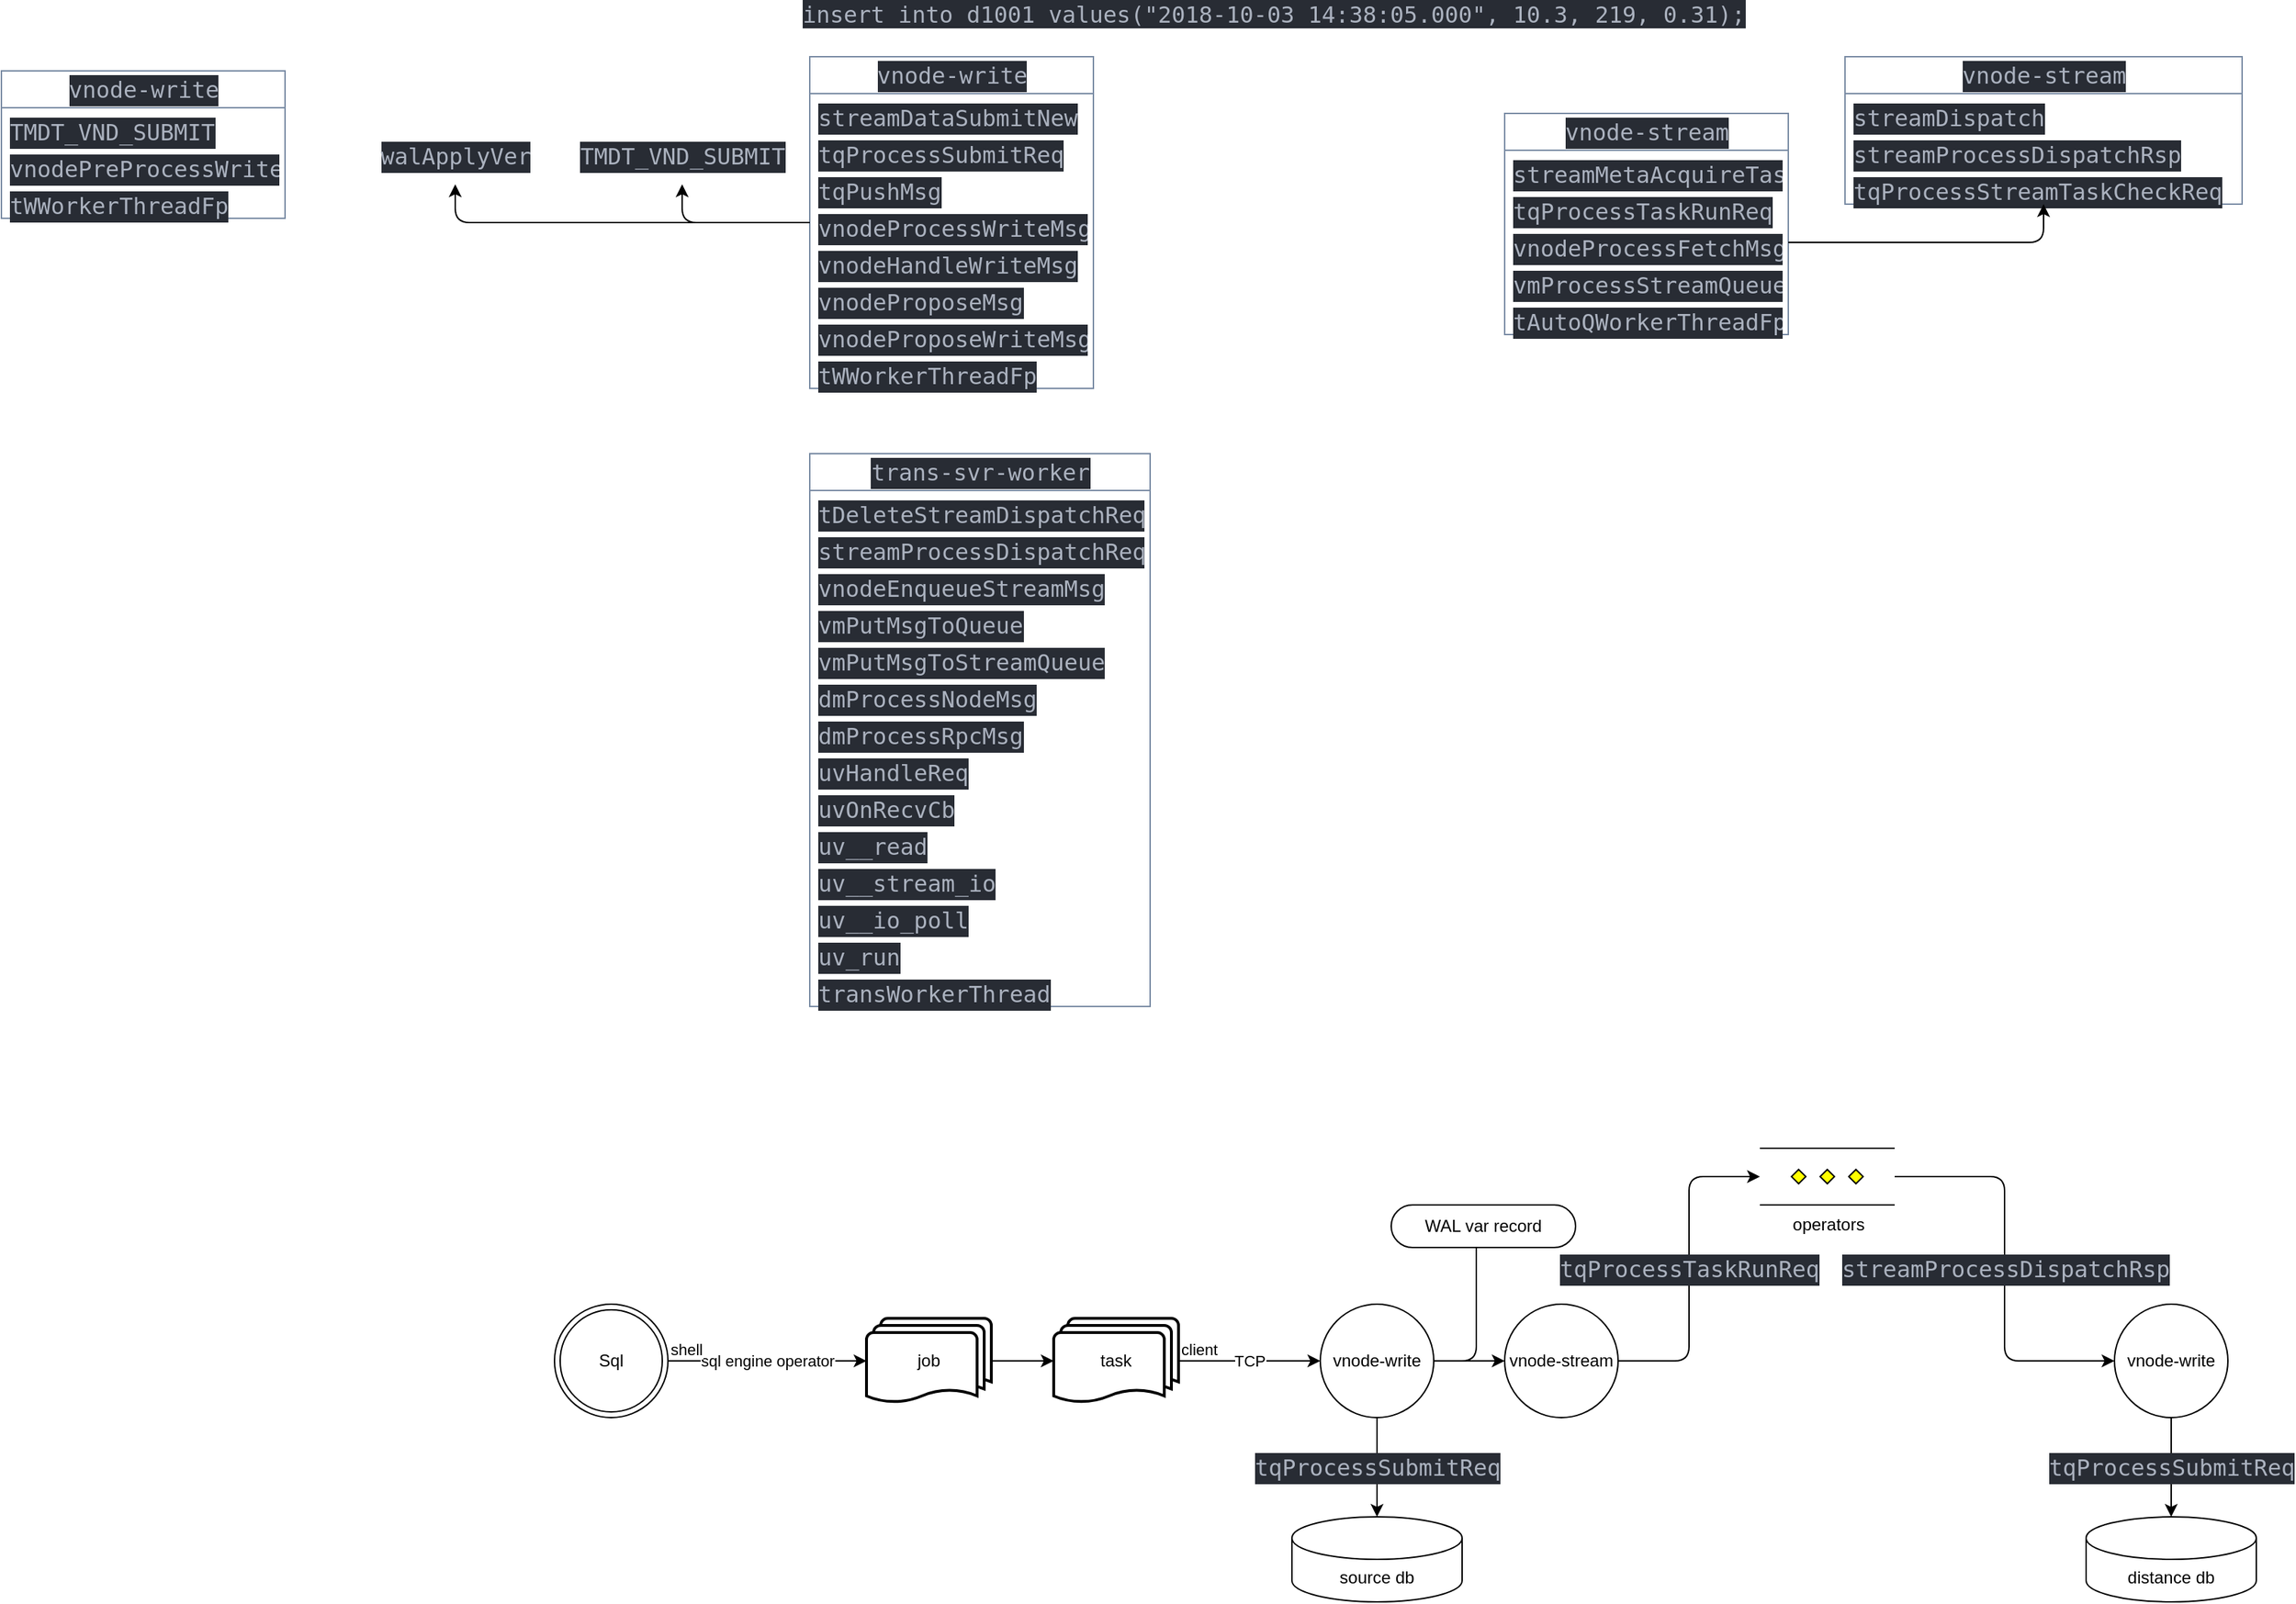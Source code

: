 <mxfile version="21.1.4" type="github">
  <diagram name="第 1 页" id="DJTOShyC5tKYYjU_OgCt">
    <mxGraphModel dx="2280" dy="764" grid="1" gridSize="10" guides="1" tooltips="1" connect="1" arrows="1" fold="1" page="1" pageScale="1" pageWidth="850" pageHeight="1100" math="0" shadow="0">
      <root>
        <mxCell id="0" />
        <mxCell id="1" parent="0" />
        <mxCell id="g12HYFJQrSHE3dnyBBaz-1" value="&lt;div style=&quot;color: rgb(171, 178, 191); background-color: rgb(40, 44, 52); font-family: &amp;quot;Cascadia Code&amp;quot;, &amp;quot;Cascadia Code&amp;quot;, monospace, &amp;quot;Droid Sans Mono&amp;quot;, &amp;quot;monospace&amp;quot;, monospace; font-weight: normal; font-size: 16px; line-height: 22px;&quot;&gt;&lt;div&gt;insert into d1001 values(&quot;2018-10-03 14:38:05.000&quot;, 10.3, 219, 0.31);&lt;/div&gt;&lt;/div&gt;" style="text;html=1;strokeColor=none;fillColor=none;spacing=5;spacingTop=-20;whiteSpace=wrap;overflow=hidden;rounded=0;" parent="1" vertex="1">
          <mxGeometry x="30" y="50" width="735" height="10" as="geometry" />
        </mxCell>
        <mxCell id="g12HYFJQrSHE3dnyBBaz-2" value="&lt;div style=&quot;color: rgb(171, 178, 191); background-color: rgb(40, 44, 52); font-family: &amp;quot;Cascadia Code&amp;quot;, &amp;quot;Cascadia Code&amp;quot;, monospace, &amp;quot;Droid Sans Mono&amp;quot;, &amp;quot;monospace&amp;quot;, monospace; font-weight: normal; font-size: 16px; line-height: 22px;&quot;&gt;&lt;div&gt;vnode-write&lt;/div&gt;&lt;/div&gt;" style="swimlane;fontStyle=0;childLayout=stackLayout;horizontal=1;startSize=26;fillColor=none;horizontalStack=0;resizeParent=1;resizeParentMax=0;resizeLast=0;collapsible=1;marginBottom=0;html=1;movable=1;resizable=1;rotatable=1;deletable=1;editable=1;locked=0;connectable=1;labelBackgroundColor=none;strokeColor=#788AA3;fontColor=#46495D;" parent="1" vertex="1">
          <mxGeometry x="40" y="80" width="200" height="234" as="geometry">
            <mxRectangle x="50" y="70" width="60" height="30" as="alternateBounds" />
          </mxGeometry>
        </mxCell>
        <mxCell id="g12HYFJQrSHE3dnyBBaz-3" value="&lt;div style=&quot;color: rgb(171, 178, 191); background-color: rgb(40, 44, 52); font-family: &amp;quot;Cascadia Code&amp;quot;, &amp;quot;Cascadia Code&amp;quot;, monospace, &amp;quot;Droid Sans Mono&amp;quot;, &amp;quot;monospace&amp;quot;, monospace; font-weight: normal; font-size: 16px; line-height: 22px;&quot;&gt;&lt;div&gt;streamDataSubmitNew&lt;/div&gt;&lt;/div&gt;" style="text;strokeColor=none;fillColor=none;align=left;verticalAlign=top;spacingLeft=4;spacingRight=4;overflow=hidden;rotatable=0;points=[[0,0.5],[1,0.5]];portConstraint=eastwest;whiteSpace=wrap;html=1;labelBackgroundColor=none;fontColor=#46495D;" parent="g12HYFJQrSHE3dnyBBaz-2" vertex="1">
          <mxGeometry y="26" width="200" height="26" as="geometry" />
        </mxCell>
        <mxCell id="g12HYFJQrSHE3dnyBBaz-4" value="&lt;div style=&quot;color: rgb(171, 178, 191); background-color: rgb(40, 44, 52); font-family: &amp;quot;Cascadia Code&amp;quot;, &amp;quot;Cascadia Code&amp;quot;, monospace, &amp;quot;Droid Sans Mono&amp;quot;, &amp;quot;monospace&amp;quot;, monospace; font-weight: normal; font-size: 16px; line-height: 22px;&quot;&gt;&lt;div&gt;tqProcessSubmitReq&lt;/div&gt;&lt;/div&gt;" style="text;strokeColor=none;fillColor=none;align=left;verticalAlign=top;spacingLeft=4;spacingRight=4;overflow=hidden;rotatable=0;points=[[0,0.5],[1,0.5]];portConstraint=eastwest;whiteSpace=wrap;html=1;labelBackgroundColor=none;fontColor=#46495D;" parent="g12HYFJQrSHE3dnyBBaz-2" vertex="1">
          <mxGeometry y="52" width="200" height="26" as="geometry" />
        </mxCell>
        <mxCell id="g12HYFJQrSHE3dnyBBaz-5" value="&lt;div style=&quot;color: rgb(171, 178, 191); background-color: rgb(40, 44, 52); font-family: &amp;quot;Cascadia Code&amp;quot;, &amp;quot;Cascadia Code&amp;quot;, monospace, &amp;quot;Droid Sans Mono&amp;quot;, &amp;quot;monospace&amp;quot;, monospace; font-weight: normal; font-size: 16px; line-height: 22px;&quot;&gt;&lt;div&gt;tqPushMsg&lt;/div&gt;&lt;/div&gt;" style="text;strokeColor=none;fillColor=none;align=left;verticalAlign=top;spacingLeft=4;spacingRight=4;overflow=hidden;rotatable=0;points=[[0,0.5],[1,0.5]];portConstraint=eastwest;whiteSpace=wrap;html=1;labelBackgroundColor=none;fontColor=#46495D;" parent="g12HYFJQrSHE3dnyBBaz-2" vertex="1">
          <mxGeometry y="78" width="200" height="26" as="geometry" />
        </mxCell>
        <mxCell id="g12HYFJQrSHE3dnyBBaz-6" value="&lt;div style=&quot;color: rgb(171, 178, 191); background-color: rgb(40, 44, 52); font-family: &amp;quot;Cascadia Code&amp;quot;, &amp;quot;Cascadia Code&amp;quot;, monospace, &amp;quot;Droid Sans Mono&amp;quot;, &amp;quot;monospace&amp;quot;, monospace; font-weight: normal; font-size: 16px; line-height: 22px;&quot;&gt;&lt;div&gt;vnodeProcessWriteMsg&lt;/div&gt;&lt;/div&gt;" style="text;strokeColor=none;fillColor=none;align=left;verticalAlign=top;spacingLeft=4;spacingRight=4;overflow=hidden;rotatable=0;points=[[0,0.5],[1,0.5]];portConstraint=eastwest;whiteSpace=wrap;html=1;labelBackgroundColor=none;fontColor=#46495D;" parent="g12HYFJQrSHE3dnyBBaz-2" vertex="1">
          <mxGeometry y="104" width="200" height="26" as="geometry" />
        </mxCell>
        <mxCell id="g12HYFJQrSHE3dnyBBaz-7" value="&lt;div style=&quot;color: rgb(171, 178, 191); background-color: rgb(40, 44, 52); font-family: &amp;quot;Cascadia Code&amp;quot;, &amp;quot;Cascadia Code&amp;quot;, monospace, &amp;quot;Droid Sans Mono&amp;quot;, &amp;quot;monospace&amp;quot;, monospace; font-weight: normal; font-size: 16px; line-height: 22px;&quot;&gt;&lt;div&gt;vnodeHandleWriteMsg&lt;/div&gt;&lt;/div&gt;" style="text;strokeColor=none;fillColor=none;align=left;verticalAlign=top;spacingLeft=4;spacingRight=4;overflow=hidden;rotatable=0;points=[[0,0.5],[1,0.5]];portConstraint=eastwest;whiteSpace=wrap;html=1;labelBackgroundColor=none;fontColor=#46495D;" parent="g12HYFJQrSHE3dnyBBaz-2" vertex="1">
          <mxGeometry y="130" width="200" height="26" as="geometry" />
        </mxCell>
        <mxCell id="g12HYFJQrSHE3dnyBBaz-8" value="&lt;div style=&quot;color: rgb(171, 178, 191); background-color: rgb(40, 44, 52); font-family: &amp;quot;Cascadia Code&amp;quot;, &amp;quot;Cascadia Code&amp;quot;, monospace, &amp;quot;Droid Sans Mono&amp;quot;, &amp;quot;monospace&amp;quot;, monospace; font-weight: normal; font-size: 16px; line-height: 22px;&quot;&gt;&lt;div&gt;vnodeProposeMsg&lt;/div&gt;&lt;/div&gt;" style="text;strokeColor=none;fillColor=none;align=left;verticalAlign=top;spacingLeft=4;spacingRight=4;overflow=hidden;rotatable=0;points=[[0,0.5],[1,0.5]];portConstraint=eastwest;whiteSpace=wrap;html=1;labelBackgroundColor=none;fontColor=#46495D;" parent="g12HYFJQrSHE3dnyBBaz-2" vertex="1">
          <mxGeometry y="156" width="200" height="26" as="geometry" />
        </mxCell>
        <mxCell id="g12HYFJQrSHE3dnyBBaz-9" value="&lt;div style=&quot;color: rgb(171, 178, 191); background-color: rgb(40, 44, 52); font-family: &amp;quot;Cascadia Code&amp;quot;, &amp;quot;Cascadia Code&amp;quot;, monospace, &amp;quot;Droid Sans Mono&amp;quot;, &amp;quot;monospace&amp;quot;, monospace; font-weight: normal; font-size: 16px; line-height: 22px;&quot;&gt;&lt;div&gt;vnodeProposeWriteMsg&lt;/div&gt;&lt;/div&gt;" style="text;strokeColor=none;fillColor=none;align=left;verticalAlign=top;spacingLeft=4;spacingRight=4;overflow=hidden;rotatable=0;points=[[0,0.5],[1,0.5]];portConstraint=eastwest;whiteSpace=wrap;html=1;labelBackgroundColor=none;fontColor=#46495D;" parent="g12HYFJQrSHE3dnyBBaz-2" vertex="1">
          <mxGeometry y="182" width="200" height="26" as="geometry" />
        </mxCell>
        <mxCell id="g12HYFJQrSHE3dnyBBaz-10" value="&lt;div style=&quot;color: rgb(171, 178, 191); background-color: rgb(40, 44, 52); font-family: &amp;quot;Cascadia Code&amp;quot;, &amp;quot;Cascadia Code&amp;quot;, monospace, &amp;quot;Droid Sans Mono&amp;quot;, &amp;quot;monospace&amp;quot;, monospace; font-weight: normal; font-size: 16px; line-height: 22px;&quot;&gt;&lt;div&gt;tWWorkerThreadFp&lt;/div&gt;&lt;/div&gt;" style="text;strokeColor=none;fillColor=none;align=left;verticalAlign=top;spacingLeft=4;spacingRight=4;overflow=hidden;rotatable=0;points=[[0,0.5],[1,0.5]];portConstraint=eastwest;whiteSpace=wrap;html=1;labelBackgroundColor=none;fontColor=#46495D;" parent="g12HYFJQrSHE3dnyBBaz-2" vertex="1">
          <mxGeometry y="208" width="200" height="26" as="geometry" />
        </mxCell>
        <mxCell id="g12HYFJQrSHE3dnyBBaz-11" value="&lt;div style=&quot;color: rgb(171, 178, 191); background-color: rgb(40, 44, 52); font-family: &amp;quot;Cascadia Code&amp;quot;, &amp;quot;Cascadia Code&amp;quot;, monospace, &amp;quot;Droid Sans Mono&amp;quot;, &amp;quot;monospace&amp;quot;, monospace; font-weight: normal; font-size: 16px; line-height: 22px;&quot;&gt;&lt;div&gt;vnode-stream&lt;/div&gt;&lt;/div&gt;" style="swimlane;fontStyle=0;childLayout=stackLayout;horizontal=1;startSize=26;fillColor=none;horizontalStack=0;resizeParent=1;resizeParentMax=0;resizeLast=0;collapsible=1;marginBottom=0;html=1;movable=1;resizable=1;rotatable=1;deletable=1;editable=1;locked=0;connectable=1;labelBackgroundColor=none;strokeColor=#788AA3;fontColor=#46495D;" parent="1" vertex="1">
          <mxGeometry x="530" y="120" width="200" height="156" as="geometry">
            <mxRectangle x="50" y="70" width="60" height="30" as="alternateBounds" />
          </mxGeometry>
        </mxCell>
        <mxCell id="g12HYFJQrSHE3dnyBBaz-12" value="&lt;div style=&quot;color: rgb(171, 178, 191); background-color: rgb(40, 44, 52); font-family: &amp;quot;Cascadia Code&amp;quot;, &amp;quot;Cascadia Code&amp;quot;, monospace, &amp;quot;Droid Sans Mono&amp;quot;, &amp;quot;monospace&amp;quot;, monospace; font-weight: normal; font-size: 16px; line-height: 22px;&quot;&gt;&lt;div&gt;streamMetaAcquireTask&lt;/div&gt;&lt;/div&gt;" style="text;strokeColor=none;fillColor=none;align=left;verticalAlign=top;spacingLeft=4;spacingRight=4;overflow=hidden;rotatable=0;points=[[0,0.5],[1,0.5]];portConstraint=eastwest;whiteSpace=wrap;html=1;labelBackgroundColor=none;fontColor=#46495D;" parent="g12HYFJQrSHE3dnyBBaz-11" vertex="1">
          <mxGeometry y="26" width="200" height="26" as="geometry" />
        </mxCell>
        <mxCell id="g12HYFJQrSHE3dnyBBaz-13" value="&lt;div style=&quot;color: rgb(171, 178, 191); background-color: rgb(40, 44, 52); font-family: &amp;quot;Cascadia Code&amp;quot;, &amp;quot;Cascadia Code&amp;quot;, monospace, &amp;quot;Droid Sans Mono&amp;quot;, &amp;quot;monospace&amp;quot;, monospace; font-weight: normal; font-size: 16px; line-height: 22px;&quot;&gt;&lt;div&gt;tqProcessTaskRunReq&lt;/div&gt;&lt;/div&gt;" style="text;strokeColor=none;fillColor=none;align=left;verticalAlign=top;spacingLeft=4;spacingRight=4;overflow=hidden;rotatable=0;points=[[0,0.5],[1,0.5]];portConstraint=eastwest;whiteSpace=wrap;html=1;labelBackgroundColor=none;fontColor=#46495D;" parent="g12HYFJQrSHE3dnyBBaz-11" vertex="1">
          <mxGeometry y="52" width="200" height="26" as="geometry" />
        </mxCell>
        <mxCell id="g12HYFJQrSHE3dnyBBaz-14" value="&lt;div style=&quot;color: rgb(171, 178, 191); background-color: rgb(40, 44, 52); font-family: &amp;quot;Cascadia Code&amp;quot;, &amp;quot;Cascadia Code&amp;quot;, monospace, &amp;quot;Droid Sans Mono&amp;quot;, &amp;quot;monospace&amp;quot;, monospace; font-weight: normal; font-size: 16px; line-height: 22px;&quot;&gt;&lt;div&gt;vnodeProcessFetchMsg&lt;/div&gt;&lt;/div&gt;" style="text;strokeColor=none;fillColor=none;align=left;verticalAlign=top;spacingLeft=4;spacingRight=4;overflow=hidden;rotatable=0;points=[[0,0.5],[1,0.5]];portConstraint=eastwest;whiteSpace=wrap;html=1;labelBackgroundColor=none;fontColor=#46495D;" parent="g12HYFJQrSHE3dnyBBaz-11" vertex="1">
          <mxGeometry y="78" width="200" height="26" as="geometry" />
        </mxCell>
        <mxCell id="g12HYFJQrSHE3dnyBBaz-15" value="&lt;div style=&quot;color: rgb(171, 178, 191); background-color: rgb(40, 44, 52); font-family: &amp;quot;Cascadia Code&amp;quot;, &amp;quot;Cascadia Code&amp;quot;, monospace, &amp;quot;Droid Sans Mono&amp;quot;, &amp;quot;monospace&amp;quot;, monospace; font-weight: normal; font-size: 16px; line-height: 22px;&quot;&gt;&lt;div&gt;vmProcessStreamQueue&lt;/div&gt;&lt;/div&gt;" style="text;strokeColor=none;fillColor=none;align=left;verticalAlign=top;spacingLeft=4;spacingRight=4;overflow=hidden;rotatable=0;points=[[0,0.5],[1,0.5]];portConstraint=eastwest;whiteSpace=wrap;html=1;labelBackgroundColor=none;fontColor=#46495D;" parent="g12HYFJQrSHE3dnyBBaz-11" vertex="1">
          <mxGeometry y="104" width="200" height="26" as="geometry" />
        </mxCell>
        <mxCell id="g12HYFJQrSHE3dnyBBaz-16" value="&lt;div style=&quot;color: rgb(171, 178, 191); background-color: rgb(40, 44, 52); font-family: &amp;quot;Cascadia Code&amp;quot;, &amp;quot;Cascadia Code&amp;quot;, monospace, &amp;quot;Droid Sans Mono&amp;quot;, &amp;quot;monospace&amp;quot;, monospace; font-weight: normal; font-size: 16px; line-height: 22px;&quot;&gt;&lt;div&gt;tAutoQWorkerThreadFp&lt;/div&gt;&lt;/div&gt;" style="text;strokeColor=none;fillColor=none;align=left;verticalAlign=top;spacingLeft=4;spacingRight=4;overflow=hidden;rotatable=0;points=[[0,0.5],[1,0.5]];portConstraint=eastwest;whiteSpace=wrap;html=1;labelBackgroundColor=none;fontColor=#46495D;" parent="g12HYFJQrSHE3dnyBBaz-11" vertex="1">
          <mxGeometry y="130" width="200" height="26" as="geometry" />
        </mxCell>
        <mxCell id="g12HYFJQrSHE3dnyBBaz-20" value="&lt;div style=&quot;color: rgb(171, 178, 191); background-color: rgb(40, 44, 52); font-family: &amp;quot;Cascadia Code&amp;quot;, &amp;quot;Cascadia Code&amp;quot;, monospace, &amp;quot;Droid Sans Mono&amp;quot;, &amp;quot;monospace&amp;quot;, monospace; font-weight: normal; font-size: 16px; line-height: 22px;&quot;&gt;&lt;div&gt;vnode-stream&lt;/div&gt;&lt;/div&gt;" style="swimlane;fontStyle=0;childLayout=stackLayout;horizontal=1;startSize=26;fillColor=none;horizontalStack=0;resizeParent=1;resizeParentMax=0;resizeLast=0;collapsible=1;marginBottom=0;html=1;movable=1;resizable=1;rotatable=1;deletable=1;editable=1;locked=0;connectable=1;labelBackgroundColor=none;strokeColor=#788AA3;fontColor=#46495D;" parent="1" vertex="1">
          <mxGeometry x="770" y="80" width="280" height="104" as="geometry">
            <mxRectangle x="50" y="70" width="60" height="30" as="alternateBounds" />
          </mxGeometry>
        </mxCell>
        <mxCell id="g12HYFJQrSHE3dnyBBaz-23" value="&lt;div style=&quot;color: rgb(171, 178, 191); background-color: rgb(40, 44, 52); font-family: &amp;quot;Cascadia Code&amp;quot;, &amp;quot;Cascadia Code&amp;quot;, monospace, &amp;quot;Droid Sans Mono&amp;quot;, &amp;quot;monospace&amp;quot;, monospace; font-weight: normal; font-size: 16px; line-height: 22px;&quot;&gt;&lt;div&gt;streamDispatch&lt;/div&gt;&lt;/div&gt;" style="text;strokeColor=none;fillColor=none;align=left;verticalAlign=top;spacingLeft=4;spacingRight=4;overflow=hidden;rotatable=0;points=[[0,0.5],[1,0.5]];portConstraint=eastwest;whiteSpace=wrap;html=1;labelBackgroundColor=none;fontColor=#46495D;" parent="g12HYFJQrSHE3dnyBBaz-20" vertex="1">
          <mxGeometry y="26" width="280" height="26" as="geometry" />
        </mxCell>
        <mxCell id="g12HYFJQrSHE3dnyBBaz-24" value="&lt;div style=&quot;color: rgb(171, 178, 191); background-color: rgb(40, 44, 52); font-family: &amp;quot;Cascadia Code&amp;quot;, &amp;quot;Cascadia Code&amp;quot;, monospace, &amp;quot;Droid Sans Mono&amp;quot;, &amp;quot;monospace&amp;quot;, monospace; font-weight: normal; font-size: 16px; line-height: 22px;&quot;&gt;&lt;div&gt;streamProcessDispatchRsp&lt;/div&gt;&lt;/div&gt;" style="text;strokeColor=none;fillColor=none;align=left;verticalAlign=top;spacingLeft=4;spacingRight=4;overflow=hidden;rotatable=0;points=[[0,0.5],[1,0.5]];portConstraint=eastwest;whiteSpace=wrap;html=1;labelBackgroundColor=none;fontColor=#46495D;" parent="g12HYFJQrSHE3dnyBBaz-20" vertex="1">
          <mxGeometry y="52" width="280" height="26" as="geometry" />
        </mxCell>
        <mxCell id="g12HYFJQrSHE3dnyBBaz-25" value="&lt;div style=&quot;color: rgb(171, 178, 191); background-color: rgb(40, 44, 52); font-family: &amp;quot;Cascadia Code&amp;quot;, &amp;quot;Cascadia Code&amp;quot;, monospace, &amp;quot;Droid Sans Mono&amp;quot;, &amp;quot;monospace&amp;quot;, monospace; font-weight: normal; font-size: 16px; line-height: 22px;&quot;&gt;&lt;div&gt;tqProcessStreamTaskCheckReq&lt;/div&gt;&lt;/div&gt;" style="text;strokeColor=none;fillColor=none;align=left;verticalAlign=top;spacingLeft=4;spacingRight=4;overflow=hidden;rotatable=0;points=[[0,0.5],[1,0.5]];portConstraint=eastwest;whiteSpace=wrap;html=1;labelBackgroundColor=none;fontColor=#46495D;" parent="g12HYFJQrSHE3dnyBBaz-20" vertex="1">
          <mxGeometry y="78" width="280" height="26" as="geometry" />
        </mxCell>
        <mxCell id="g12HYFJQrSHE3dnyBBaz-26" style="edgeStyle=orthogonalEdgeStyle;rounded=1;orthogonalLoop=1;jettySize=auto;html=1;exitX=1;exitY=0.5;exitDx=0;exitDy=0;entryX=0.5;entryY=1;entryDx=0;entryDy=0;" parent="1" source="g12HYFJQrSHE3dnyBBaz-14" target="g12HYFJQrSHE3dnyBBaz-20" edge="1">
          <mxGeometry relative="1" as="geometry" />
        </mxCell>
        <mxCell id="uzKbJKRy6J-wMUEMfy9M-10" value="&lt;div style=&quot;color: rgb(171, 178, 191); background-color: rgb(40, 44, 52); font-family: &amp;quot;Cascadia Code&amp;quot;, &amp;quot;Cascadia Code&amp;quot;, monospace, &amp;quot;Droid Sans Mono&amp;quot;, &amp;quot;monospace&amp;quot;, monospace; font-weight: normal; font-size: 16px; line-height: 22px;&quot;&gt;&lt;div&gt;vnode-write&lt;/div&gt;&lt;/div&gt;" style="swimlane;fontStyle=0;childLayout=stackLayout;horizontal=1;startSize=26;fillColor=none;horizontalStack=0;resizeParent=1;resizeParentMax=0;resizeLast=0;collapsible=1;marginBottom=0;html=1;movable=1;resizable=1;rotatable=1;deletable=1;editable=1;locked=0;connectable=1;labelBackgroundColor=none;strokeColor=#788AA3;fontColor=#46495D;" vertex="1" parent="1">
          <mxGeometry x="-530" y="90" width="200" height="104" as="geometry">
            <mxRectangle x="50" y="70" width="60" height="30" as="alternateBounds" />
          </mxGeometry>
        </mxCell>
        <mxCell id="uzKbJKRy6J-wMUEMfy9M-16" value="&lt;div style=&quot;color: rgb(171, 178, 191); background-color: rgb(40, 44, 52); font-family: &amp;quot;Cascadia Code&amp;quot;, &amp;quot;Cascadia Code&amp;quot;, monospace, &amp;quot;Droid Sans Mono&amp;quot;, &amp;quot;monospace&amp;quot;, monospace; font-weight: normal; font-size: 16px; line-height: 22px;&quot;&gt;&lt;div&gt;TMDT_VND_SUBMIT&lt;/div&gt;&lt;/div&gt;" style="text;strokeColor=none;fillColor=none;align=left;verticalAlign=top;spacingLeft=4;spacingRight=4;overflow=hidden;rotatable=0;points=[[0,0.5],[1,0.5]];portConstraint=eastwest;whiteSpace=wrap;html=1;labelBackgroundColor=none;fontColor=#46495D;" vertex="1" parent="uzKbJKRy6J-wMUEMfy9M-10">
          <mxGeometry y="26" width="200" height="26" as="geometry" />
        </mxCell>
        <mxCell id="uzKbJKRy6J-wMUEMfy9M-17" value="&lt;div style=&quot;color: rgb(171, 178, 191); background-color: rgb(40, 44, 52); font-family: &amp;quot;Cascadia Code&amp;quot;, &amp;quot;Cascadia Code&amp;quot;, monospace, &amp;quot;Droid Sans Mono&amp;quot;, &amp;quot;monospace&amp;quot;, monospace; font-weight: normal; font-size: 16px; line-height: 22px;&quot;&gt;&lt;div&gt;vnodePreProcessWriteMsg&lt;/div&gt;&lt;/div&gt;" style="text;strokeColor=none;fillColor=none;align=left;verticalAlign=top;spacingLeft=4;spacingRight=4;overflow=hidden;rotatable=0;points=[[0,0.5],[1,0.5]];portConstraint=eastwest;whiteSpace=wrap;html=1;labelBackgroundColor=none;fontColor=#46495D;" vertex="1" parent="uzKbJKRy6J-wMUEMfy9M-10">
          <mxGeometry y="52" width="200" height="26" as="geometry" />
        </mxCell>
        <mxCell id="uzKbJKRy6J-wMUEMfy9M-18" value="&lt;div style=&quot;color: rgb(171, 178, 191); background-color: rgb(40, 44, 52); font-family: &amp;quot;Cascadia Code&amp;quot;, &amp;quot;Cascadia Code&amp;quot;, monospace, &amp;quot;Droid Sans Mono&amp;quot;, &amp;quot;monospace&amp;quot;, monospace; font-weight: normal; font-size: 16px; line-height: 22px;&quot;&gt;&lt;div&gt;tWWorkerThreadFp&lt;/div&gt;&lt;/div&gt;" style="text;strokeColor=none;fillColor=none;align=left;verticalAlign=top;spacingLeft=4;spacingRight=4;overflow=hidden;rotatable=0;points=[[0,0.5],[1,0.5]];portConstraint=eastwest;whiteSpace=wrap;html=1;labelBackgroundColor=none;fontColor=#46495D;" vertex="1" parent="uzKbJKRy6J-wMUEMfy9M-10">
          <mxGeometry y="78" width="200" height="26" as="geometry" />
        </mxCell>
        <mxCell id="uzKbJKRy6J-wMUEMfy9M-20" value="&lt;div style=&quot;color: rgb(171, 178, 191); background-color: rgb(40, 44, 52); font-family: &amp;quot;Cascadia Code&amp;quot;, &amp;quot;Cascadia Code&amp;quot;, monospace, &amp;quot;Droid Sans Mono&amp;quot;, &amp;quot;monospace&amp;quot;, monospace; font-weight: normal; font-size: 16px; line-height: 22px;&quot;&gt;&lt;div&gt;TMDT_VND_SUBMIT&lt;/div&gt;&lt;/div&gt;" style="text;html=1;align=center;verticalAlign=middle;resizable=0;points=[];autosize=1;strokeColor=none;fillColor=none;" vertex="1" parent="1">
          <mxGeometry x="-130" y="130" width="160" height="40" as="geometry" />
        </mxCell>
        <mxCell id="uzKbJKRy6J-wMUEMfy9M-21" style="edgeStyle=orthogonalEdgeStyle;rounded=1;orthogonalLoop=1;jettySize=auto;html=1;exitX=0;exitY=0.5;exitDx=0;exitDy=0;" edge="1" parent="1" source="g12HYFJQrSHE3dnyBBaz-6" target="uzKbJKRy6J-wMUEMfy9M-20">
          <mxGeometry relative="1" as="geometry" />
        </mxCell>
        <mxCell id="uzKbJKRy6J-wMUEMfy9M-23" value="&lt;div style=&quot;color: rgb(171, 178, 191); background-color: rgb(40, 44, 52); font-family: &amp;quot;Cascadia Code&amp;quot;, &amp;quot;Cascadia Code&amp;quot;, monospace, &amp;quot;Droid Sans Mono&amp;quot;, &amp;quot;monospace&amp;quot;, monospace; font-weight: normal; font-size: 16px; line-height: 22px;&quot;&gt;&lt;div&gt;walApplyVer&lt;/div&gt;&lt;/div&gt;" style="text;html=1;align=center;verticalAlign=middle;resizable=0;points=[];autosize=1;strokeColor=none;fillColor=none;" vertex="1" parent="1">
          <mxGeometry x="-275" y="130" width="130" height="40" as="geometry" />
        </mxCell>
        <mxCell id="uzKbJKRy6J-wMUEMfy9M-24" style="edgeStyle=orthogonalEdgeStyle;rounded=1;orthogonalLoop=1;jettySize=auto;html=1;exitX=0;exitY=0.5;exitDx=0;exitDy=0;" edge="1" parent="1" source="g12HYFJQrSHE3dnyBBaz-6" target="uzKbJKRy6J-wMUEMfy9M-23">
          <mxGeometry relative="1" as="geometry" />
        </mxCell>
        <mxCell id="uzKbJKRy6J-wMUEMfy9M-31" value="&lt;div style=&quot;color: rgb(171, 178, 191); background-color: rgb(40, 44, 52); font-family: &amp;quot;Cascadia Code&amp;quot;, &amp;quot;Cascadia Code&amp;quot;, monospace, &amp;quot;Droid Sans Mono&amp;quot;, &amp;quot;monospace&amp;quot;, monospace; font-weight: normal; font-size: 16px; line-height: 22px;&quot;&gt;&lt;div&gt;trans-svr-worker&lt;/div&gt;&lt;/div&gt;" style="swimlane;fontStyle=0;childLayout=stackLayout;horizontal=1;startSize=26;fillColor=none;horizontalStack=0;resizeParent=1;resizeParentMax=0;resizeLast=0;collapsible=1;marginBottom=0;html=1;movable=1;resizable=1;rotatable=1;deletable=1;editable=1;locked=0;connectable=1;labelBackgroundColor=none;strokeColor=#788AA3;fontColor=#46495D;" vertex="1" parent="1">
          <mxGeometry x="40" y="360" width="240" height="390" as="geometry">
            <mxRectangle x="50" y="70" width="60" height="30" as="alternateBounds" />
          </mxGeometry>
        </mxCell>
        <mxCell id="uzKbJKRy6J-wMUEMfy9M-32" value="&lt;div style=&quot;color: rgb(171, 178, 191); background-color: rgb(40, 44, 52); font-family: &amp;quot;Cascadia Code&amp;quot;, &amp;quot;Cascadia Code&amp;quot;, monospace, &amp;quot;Droid Sans Mono&amp;quot;, &amp;quot;monospace&amp;quot;, monospace; font-weight: normal; font-size: 16px; line-height: 22px;&quot;&gt;&lt;div&gt;tDeleteStreamDispatchReq&lt;/div&gt;&lt;/div&gt;" style="text;strokeColor=none;fillColor=none;align=left;verticalAlign=top;spacingLeft=4;spacingRight=4;overflow=hidden;rotatable=0;points=[[0,0.5],[1,0.5]];portConstraint=eastwest;whiteSpace=wrap;html=1;labelBackgroundColor=none;fontColor=#46495D;" vertex="1" parent="uzKbJKRy6J-wMUEMfy9M-31">
          <mxGeometry y="26" width="240" height="26" as="geometry" />
        </mxCell>
        <mxCell id="uzKbJKRy6J-wMUEMfy9M-45" value="&lt;div style=&quot;color: rgb(171, 178, 191); background-color: rgb(40, 44, 52); font-family: &amp;quot;Cascadia Code&amp;quot;, &amp;quot;Cascadia Code&amp;quot;, monospace, &amp;quot;Droid Sans Mono&amp;quot;, &amp;quot;monospace&amp;quot;, monospace; font-weight: normal; font-size: 16px; line-height: 22px;&quot;&gt;&lt;div&gt;streamProcessDispatchReq&lt;/div&gt;&lt;/div&gt;" style="text;strokeColor=none;fillColor=none;align=left;verticalAlign=top;spacingLeft=4;spacingRight=4;overflow=hidden;rotatable=0;points=[[0,0.5],[1,0.5]];portConstraint=eastwest;whiteSpace=wrap;html=1;labelBackgroundColor=none;fontColor=#46495D;" vertex="1" parent="uzKbJKRy6J-wMUEMfy9M-31">
          <mxGeometry y="52" width="240" height="26" as="geometry" />
        </mxCell>
        <mxCell id="uzKbJKRy6J-wMUEMfy9M-44" value="&lt;div style=&quot;color: rgb(171, 178, 191); background-color: rgb(40, 44, 52); font-family: &amp;quot;Cascadia Code&amp;quot;, &amp;quot;Cascadia Code&amp;quot;, monospace, &amp;quot;Droid Sans Mono&amp;quot;, &amp;quot;monospace&amp;quot;, monospace; font-weight: normal; font-size: 16px; line-height: 22px;&quot;&gt;&lt;div&gt;vnodeEnqueueStreamMsg&lt;/div&gt;&lt;/div&gt;" style="text;strokeColor=none;fillColor=none;align=left;verticalAlign=top;spacingLeft=4;spacingRight=4;overflow=hidden;rotatable=0;points=[[0,0.5],[1,0.5]];portConstraint=eastwest;whiteSpace=wrap;html=1;labelBackgroundColor=none;fontColor=#46495D;" vertex="1" parent="uzKbJKRy6J-wMUEMfy9M-31">
          <mxGeometry y="78" width="240" height="26" as="geometry" />
        </mxCell>
        <mxCell id="uzKbJKRy6J-wMUEMfy9M-43" value="&lt;div style=&quot;color: rgb(171, 178, 191); background-color: rgb(40, 44, 52); font-family: &amp;quot;Cascadia Code&amp;quot;, &amp;quot;Cascadia Code&amp;quot;, monospace, &amp;quot;Droid Sans Mono&amp;quot;, &amp;quot;monospace&amp;quot;, monospace; font-weight: normal; font-size: 16px; line-height: 22px;&quot;&gt;&lt;div&gt;vmPutMsgToQueue&lt;/div&gt;&lt;/div&gt;" style="text;strokeColor=none;fillColor=none;align=left;verticalAlign=top;spacingLeft=4;spacingRight=4;overflow=hidden;rotatable=0;points=[[0,0.5],[1,0.5]];portConstraint=eastwest;whiteSpace=wrap;html=1;labelBackgroundColor=none;fontColor=#46495D;" vertex="1" parent="uzKbJKRy6J-wMUEMfy9M-31">
          <mxGeometry y="104" width="240" height="26" as="geometry" />
        </mxCell>
        <mxCell id="uzKbJKRy6J-wMUEMfy9M-42" value="&lt;div style=&quot;color: rgb(171, 178, 191); background-color: rgb(40, 44, 52); font-family: &amp;quot;Cascadia Code&amp;quot;, &amp;quot;Cascadia Code&amp;quot;, monospace, &amp;quot;Droid Sans Mono&amp;quot;, &amp;quot;monospace&amp;quot;, monospace; font-weight: normal; font-size: 16px; line-height: 22px;&quot;&gt;&lt;div&gt;vmPutMsgToStreamQueue&lt;/div&gt;&lt;/div&gt;" style="text;strokeColor=none;fillColor=none;align=left;verticalAlign=top;spacingLeft=4;spacingRight=4;overflow=hidden;rotatable=0;points=[[0,0.5],[1,0.5]];portConstraint=eastwest;whiteSpace=wrap;html=1;labelBackgroundColor=none;fontColor=#46495D;" vertex="1" parent="uzKbJKRy6J-wMUEMfy9M-31">
          <mxGeometry y="130" width="240" height="26" as="geometry" />
        </mxCell>
        <mxCell id="uzKbJKRy6J-wMUEMfy9M-41" value="&lt;div style=&quot;color: rgb(171, 178, 191); background-color: rgb(40, 44, 52); font-family: &amp;quot;Cascadia Code&amp;quot;, &amp;quot;Cascadia Code&amp;quot;, monospace, &amp;quot;Droid Sans Mono&amp;quot;, &amp;quot;monospace&amp;quot;, monospace; font-weight: normal; font-size: 16px; line-height: 22px;&quot;&gt;&lt;div&gt;dmProcessNodeMsg&lt;/div&gt;&lt;/div&gt;" style="text;strokeColor=none;fillColor=none;align=left;verticalAlign=top;spacingLeft=4;spacingRight=4;overflow=hidden;rotatable=0;points=[[0,0.5],[1,0.5]];portConstraint=eastwest;whiteSpace=wrap;html=1;labelBackgroundColor=none;fontColor=#46495D;" vertex="1" parent="uzKbJKRy6J-wMUEMfy9M-31">
          <mxGeometry y="156" width="240" height="26" as="geometry" />
        </mxCell>
        <mxCell id="uzKbJKRy6J-wMUEMfy9M-40" value="&lt;div style=&quot;color: rgb(171, 178, 191); background-color: rgb(40, 44, 52); font-family: &amp;quot;Cascadia Code&amp;quot;, &amp;quot;Cascadia Code&amp;quot;, monospace, &amp;quot;Droid Sans Mono&amp;quot;, &amp;quot;monospace&amp;quot;, monospace; font-weight: normal; font-size: 16px; line-height: 22px;&quot;&gt;&lt;div&gt;dmProcessRpcMsg&lt;/div&gt;&lt;/div&gt;" style="text;strokeColor=none;fillColor=none;align=left;verticalAlign=top;spacingLeft=4;spacingRight=4;overflow=hidden;rotatable=0;points=[[0,0.5],[1,0.5]];portConstraint=eastwest;whiteSpace=wrap;html=1;labelBackgroundColor=none;fontColor=#46495D;" vertex="1" parent="uzKbJKRy6J-wMUEMfy9M-31">
          <mxGeometry y="182" width="240" height="26" as="geometry" />
        </mxCell>
        <mxCell id="uzKbJKRy6J-wMUEMfy9M-33" value="&lt;div style=&quot;color: rgb(171, 178, 191); background-color: rgb(40, 44, 52); font-family: &amp;quot;Cascadia Code&amp;quot;, &amp;quot;Cascadia Code&amp;quot;, monospace, &amp;quot;Droid Sans Mono&amp;quot;, &amp;quot;monospace&amp;quot;, monospace; font-weight: normal; font-size: 16px; line-height: 22px;&quot;&gt;&lt;div&gt;uvHandleReq&lt;/div&gt;&lt;/div&gt;" style="text;strokeColor=none;fillColor=none;align=left;verticalAlign=top;spacingLeft=4;spacingRight=4;overflow=hidden;rotatable=0;points=[[0,0.5],[1,0.5]];portConstraint=eastwest;whiteSpace=wrap;html=1;labelBackgroundColor=none;fontColor=#46495D;" vertex="1" parent="uzKbJKRy6J-wMUEMfy9M-31">
          <mxGeometry y="208" width="240" height="26" as="geometry" />
        </mxCell>
        <mxCell id="uzKbJKRy6J-wMUEMfy9M-34" value="&lt;div style=&quot;color: rgb(171, 178, 191); background-color: rgb(40, 44, 52); font-family: &amp;quot;Cascadia Code&amp;quot;, &amp;quot;Cascadia Code&amp;quot;, monospace, &amp;quot;Droid Sans Mono&amp;quot;, &amp;quot;monospace&amp;quot;, monospace; font-weight: normal; font-size: 16px; line-height: 22px;&quot;&gt;&lt;div&gt;uvOnRecvCb&lt;/div&gt;&lt;/div&gt;" style="text;strokeColor=none;fillColor=none;align=left;verticalAlign=top;spacingLeft=4;spacingRight=4;overflow=hidden;rotatable=0;points=[[0,0.5],[1,0.5]];portConstraint=eastwest;whiteSpace=wrap;html=1;labelBackgroundColor=none;fontColor=#46495D;" vertex="1" parent="uzKbJKRy6J-wMUEMfy9M-31">
          <mxGeometry y="234" width="240" height="26" as="geometry" />
        </mxCell>
        <mxCell id="uzKbJKRy6J-wMUEMfy9M-35" value="&lt;div style=&quot;color: rgb(171, 178, 191); background-color: rgb(40, 44, 52); font-family: &amp;quot;Cascadia Code&amp;quot;, &amp;quot;Cascadia Code&amp;quot;, monospace, &amp;quot;Droid Sans Mono&amp;quot;, &amp;quot;monospace&amp;quot;, monospace; font-weight: normal; font-size: 16px; line-height: 22px;&quot;&gt;&lt;div&gt;uv__read&lt;/div&gt;&lt;/div&gt;" style="text;strokeColor=none;fillColor=none;align=left;verticalAlign=top;spacingLeft=4;spacingRight=4;overflow=hidden;rotatable=0;points=[[0,0.5],[1,0.5]];portConstraint=eastwest;whiteSpace=wrap;html=1;labelBackgroundColor=none;fontColor=#46495D;" vertex="1" parent="uzKbJKRy6J-wMUEMfy9M-31">
          <mxGeometry y="260" width="240" height="26" as="geometry" />
        </mxCell>
        <mxCell id="uzKbJKRy6J-wMUEMfy9M-36" value="&lt;div style=&quot;color: rgb(171, 178, 191); background-color: rgb(40, 44, 52); font-family: &amp;quot;Cascadia Code&amp;quot;, &amp;quot;Cascadia Code&amp;quot;, monospace, &amp;quot;Droid Sans Mono&amp;quot;, &amp;quot;monospace&amp;quot;, monospace; font-weight: normal; font-size: 16px; line-height: 22px;&quot;&gt;&lt;div&gt;uv__stream_io&lt;/div&gt;&lt;/div&gt;" style="text;strokeColor=none;fillColor=none;align=left;verticalAlign=top;spacingLeft=4;spacingRight=4;overflow=hidden;rotatable=0;points=[[0,0.5],[1,0.5]];portConstraint=eastwest;whiteSpace=wrap;html=1;labelBackgroundColor=none;fontColor=#46495D;" vertex="1" parent="uzKbJKRy6J-wMUEMfy9M-31">
          <mxGeometry y="286" width="240" height="26" as="geometry" />
        </mxCell>
        <mxCell id="uzKbJKRy6J-wMUEMfy9M-37" value="&lt;div style=&quot;color: rgb(171, 178, 191); background-color: rgb(40, 44, 52); font-family: &amp;quot;Cascadia Code&amp;quot;, &amp;quot;Cascadia Code&amp;quot;, monospace, &amp;quot;Droid Sans Mono&amp;quot;, &amp;quot;monospace&amp;quot;, monospace; font-weight: normal; font-size: 16px; line-height: 22px;&quot;&gt;&lt;div&gt;uv__io_poll&lt;/div&gt;&lt;/div&gt;" style="text;strokeColor=none;fillColor=none;align=left;verticalAlign=top;spacingLeft=4;spacingRight=4;overflow=hidden;rotatable=0;points=[[0,0.5],[1,0.5]];portConstraint=eastwest;whiteSpace=wrap;html=1;labelBackgroundColor=none;fontColor=#46495D;" vertex="1" parent="uzKbJKRy6J-wMUEMfy9M-31">
          <mxGeometry y="312" width="240" height="26" as="geometry" />
        </mxCell>
        <mxCell id="uzKbJKRy6J-wMUEMfy9M-38" value="&lt;div style=&quot;color: rgb(171, 178, 191); background-color: rgb(40, 44, 52); font-family: &amp;quot;Cascadia Code&amp;quot;, &amp;quot;Cascadia Code&amp;quot;, monospace, &amp;quot;Droid Sans Mono&amp;quot;, &amp;quot;monospace&amp;quot;, monospace; font-weight: normal; font-size: 16px; line-height: 22px;&quot;&gt;&lt;div&gt;uv_run&lt;/div&gt;&lt;/div&gt;" style="text;strokeColor=none;fillColor=none;align=left;verticalAlign=top;spacingLeft=4;spacingRight=4;overflow=hidden;rotatable=0;points=[[0,0.5],[1,0.5]];portConstraint=eastwest;whiteSpace=wrap;html=1;labelBackgroundColor=none;fontColor=#46495D;" vertex="1" parent="uzKbJKRy6J-wMUEMfy9M-31">
          <mxGeometry y="338" width="240" height="26" as="geometry" />
        </mxCell>
        <mxCell id="uzKbJKRy6J-wMUEMfy9M-39" value="&lt;div style=&quot;color: rgb(171, 178, 191); background-color: rgb(40, 44, 52); font-family: &amp;quot;Cascadia Code&amp;quot;, &amp;quot;Cascadia Code&amp;quot;, monospace, &amp;quot;Droid Sans Mono&amp;quot;, &amp;quot;monospace&amp;quot;, monospace; font-weight: normal; font-size: 16px; line-height: 22px;&quot;&gt;&lt;div&gt;transWorkerThread&lt;/div&gt;&lt;/div&gt;" style="text;strokeColor=none;fillColor=none;align=left;verticalAlign=top;spacingLeft=4;spacingRight=4;overflow=hidden;rotatable=0;points=[[0,0.5],[1,0.5]];portConstraint=eastwest;whiteSpace=wrap;html=1;labelBackgroundColor=none;fontColor=#46495D;" vertex="1" parent="uzKbJKRy6J-wMUEMfy9M-31">
          <mxGeometry y="364" width="240" height="26" as="geometry" />
        </mxCell>
        <mxCell id="uzKbJKRy6J-wMUEMfy9M-47" value="" style="endArrow=classic;html=1;rounded=0;" edge="1" parent="1" source="uzKbJKRy6J-wMUEMfy9M-53" target="uzKbJKRy6J-wMUEMfy9M-52">
          <mxGeometry relative="1" as="geometry">
            <mxPoint x="240" y="1000.5" as="sourcePoint" />
            <mxPoint x="400" y="1000" as="targetPoint" />
          </mxGeometry>
        </mxCell>
        <mxCell id="uzKbJKRy6J-wMUEMfy9M-48" value="TCP" style="edgeLabel;resizable=0;html=1;align=center;verticalAlign=middle;" connectable="0" vertex="1" parent="uzKbJKRy6J-wMUEMfy9M-47">
          <mxGeometry relative="1" as="geometry" />
        </mxCell>
        <mxCell id="uzKbJKRy6J-wMUEMfy9M-49" value="client" style="edgeLabel;resizable=0;html=1;align=left;verticalAlign=bottom;" connectable="0" vertex="1" parent="uzKbJKRy6J-wMUEMfy9M-47">
          <mxGeometry x="-1" relative="1" as="geometry" />
        </mxCell>
        <mxCell id="uzKbJKRy6J-wMUEMfy9M-63" style="edgeStyle=orthogonalEdgeStyle;rounded=0;orthogonalLoop=1;jettySize=auto;html=1;exitX=1;exitY=0.5;exitDx=0;exitDy=0;exitPerimeter=0;entryX=0;entryY=0.5;entryDx=0;entryDy=0;entryPerimeter=0;" edge="1" parent="1" source="uzKbJKRy6J-wMUEMfy9M-50" target="uzKbJKRy6J-wMUEMfy9M-53">
          <mxGeometry relative="1" as="geometry" />
        </mxCell>
        <mxCell id="uzKbJKRy6J-wMUEMfy9M-50" value="job" style="strokeWidth=2;html=1;shape=mxgraph.flowchart.multi-document;whiteSpace=wrap;" vertex="1" parent="1">
          <mxGeometry x="80" y="970" width="88" height="60" as="geometry" />
        </mxCell>
        <mxCell id="uzKbJKRy6J-wMUEMfy9M-51" value="&lt;div&gt;Sql&lt;/div&gt;" style="ellipse;shape=doubleEllipse;whiteSpace=wrap;html=1;aspect=fixed;" vertex="1" parent="1">
          <mxGeometry x="-140" y="960" width="80" height="80" as="geometry" />
        </mxCell>
        <mxCell id="uzKbJKRy6J-wMUEMfy9M-79" value="" style="edgeStyle=orthogonalEdgeStyle;rounded=0;orthogonalLoop=1;jettySize=auto;html=1;" edge="1" parent="1" source="uzKbJKRy6J-wMUEMfy9M-52" target="uzKbJKRy6J-wMUEMfy9M-56">
          <mxGeometry relative="1" as="geometry" />
        </mxCell>
        <mxCell id="uzKbJKRy6J-wMUEMfy9M-52" value="vnode-write" style="ellipse;whiteSpace=wrap;html=1;aspect=fixed;" vertex="1" parent="1">
          <mxGeometry x="400" y="960" width="80" height="80" as="geometry" />
        </mxCell>
        <mxCell id="uzKbJKRy6J-wMUEMfy9M-53" value="task" style="strokeWidth=2;html=1;shape=mxgraph.flowchart.multi-document;whiteSpace=wrap;" vertex="1" parent="1">
          <mxGeometry x="212" y="970" width="88" height="60" as="geometry" />
        </mxCell>
        <mxCell id="uzKbJKRy6J-wMUEMfy9M-54" value="distance db" style="shape=cylinder3;whiteSpace=wrap;html=1;boundedLbl=1;backgroundOutline=1;size=15;" vertex="1" parent="1">
          <mxGeometry x="940" y="1110" width="120" height="60" as="geometry" />
        </mxCell>
        <mxCell id="uzKbJKRy6J-wMUEMfy9M-55" value="source db" style="shape=cylinder3;whiteSpace=wrap;html=1;boundedLbl=1;backgroundOutline=1;size=15;" vertex="1" parent="1">
          <mxGeometry x="380" y="1110" width="120" height="60" as="geometry" />
        </mxCell>
        <mxCell id="uzKbJKRy6J-wMUEMfy9M-56" value="vnode-stream" style="ellipse;whiteSpace=wrap;html=1;aspect=fixed;" vertex="1" parent="1">
          <mxGeometry x="530" y="960" width="80" height="80" as="geometry" />
        </mxCell>
        <mxCell id="uzKbJKRy6J-wMUEMfy9M-57" value="vnode-write" style="ellipse;whiteSpace=wrap;html=1;aspect=fixed;" vertex="1" parent="1">
          <mxGeometry x="960" y="960" width="80" height="80" as="geometry" />
        </mxCell>
        <mxCell id="uzKbJKRy6J-wMUEMfy9M-67" value="" style="endArrow=classic;html=1;rounded=0;" edge="1" parent="1" source="uzKbJKRy6J-wMUEMfy9M-51" target="uzKbJKRy6J-wMUEMfy9M-50">
          <mxGeometry relative="1" as="geometry">
            <mxPoint x="320" y="870" as="sourcePoint" />
            <mxPoint x="480" y="870" as="targetPoint" />
          </mxGeometry>
        </mxCell>
        <mxCell id="uzKbJKRy6J-wMUEMfy9M-68" value="sql engine operator" style="edgeLabel;resizable=0;html=1;align=center;verticalAlign=middle;" connectable="0" vertex="1" parent="uzKbJKRy6J-wMUEMfy9M-67">
          <mxGeometry relative="1" as="geometry" />
        </mxCell>
        <mxCell id="uzKbJKRy6J-wMUEMfy9M-69" value="shell" style="edgeLabel;resizable=0;html=1;align=left;verticalAlign=bottom;" connectable="0" vertex="1" parent="uzKbJKRy6J-wMUEMfy9M-67">
          <mxGeometry x="-1" relative="1" as="geometry" />
        </mxCell>
        <mxCell id="uzKbJKRy6J-wMUEMfy9M-74" value="" style="endArrow=classic;html=1;rounded=0;" edge="1" parent="1" target="uzKbJKRy6J-wMUEMfy9M-55">
          <mxGeometry relative="1" as="geometry">
            <mxPoint x="440" y="1040" as="sourcePoint" />
            <mxPoint x="630" y="850" as="targetPoint" />
          </mxGeometry>
        </mxCell>
        <mxCell id="uzKbJKRy6J-wMUEMfy9M-75" value="&lt;div style=&quot;color: rgb(171, 178, 191); background-color: rgb(40, 44, 52); font-family: &amp;quot;Cascadia Code&amp;quot;, &amp;quot;Cascadia Code&amp;quot;, monospace, &amp;quot;Droid Sans Mono&amp;quot;, &amp;quot;monospace&amp;quot;, monospace; font-weight: normal; font-size: 16px; line-height: 22px;&quot;&gt;&lt;div&gt;tqProcessSubmitReq&lt;/div&gt;&lt;/div&gt;" style="edgeLabel;resizable=0;html=1;align=center;verticalAlign=middle;" connectable="0" vertex="1" parent="uzKbJKRy6J-wMUEMfy9M-74">
          <mxGeometry relative="1" as="geometry" />
        </mxCell>
        <mxCell id="uzKbJKRy6J-wMUEMfy9M-81" value="operators" style="verticalLabelPosition=bottom;verticalAlign=top;html=1;shape=mxgraph.flowchart.parallel_mode;pointerEvents=1;fillStyle=auto;" vertex="1" parent="1">
          <mxGeometry x="710" y="850" width="95" height="40" as="geometry" />
        </mxCell>
        <mxCell id="uzKbJKRy6J-wMUEMfy9M-84" value="" style="endArrow=classic;html=1;rounded=1;edgeStyle=elbowEdgeStyle;" edge="1" parent="1" source="uzKbJKRy6J-wMUEMfy9M-56" target="uzKbJKRy6J-wMUEMfy9M-81">
          <mxGeometry relative="1" as="geometry">
            <mxPoint x="600" y="900" as="sourcePoint" />
            <mxPoint x="760" y="900" as="targetPoint" />
          </mxGeometry>
        </mxCell>
        <mxCell id="uzKbJKRy6J-wMUEMfy9M-85" value="&lt;div style=&quot;color: rgb(171, 178, 191); background-color: rgb(40, 44, 52); font-family: &amp;quot;Cascadia Code&amp;quot;, &amp;quot;Cascadia Code&amp;quot;, monospace, &amp;quot;Droid Sans Mono&amp;quot;, &amp;quot;monospace&amp;quot;, monospace; font-weight: normal; font-size: 16px; line-height: 22px;&quot;&gt;&lt;div&gt;tqProcessTaskRunReq&lt;/div&gt;&lt;/div&gt;" style="edgeLabel;resizable=0;html=1;align=center;verticalAlign=middle;" connectable="0" vertex="1" parent="uzKbJKRy6J-wMUEMfy9M-84">
          <mxGeometry relative="1" as="geometry" />
        </mxCell>
        <mxCell id="uzKbJKRy6J-wMUEMfy9M-87" value="" style="endArrow=classic;html=1;rounded=1;edgeStyle=elbowEdgeStyle;" edge="1" parent="1" source="uzKbJKRy6J-wMUEMfy9M-81" target="uzKbJKRy6J-wMUEMfy9M-57">
          <mxGeometry relative="1" as="geometry">
            <mxPoint x="810" y="840" as="sourcePoint" />
            <mxPoint x="970" y="840" as="targetPoint" />
          </mxGeometry>
        </mxCell>
        <mxCell id="uzKbJKRy6J-wMUEMfy9M-88" value="&lt;div style=&quot;color: rgb(171, 178, 191); background-color: rgb(40, 44, 52); font-family: &amp;quot;Cascadia Code&amp;quot;, &amp;quot;Cascadia Code&amp;quot;, monospace, &amp;quot;Droid Sans Mono&amp;quot;, &amp;quot;monospace&amp;quot;, monospace; font-weight: normal; font-size: 16px; line-height: 22px;&quot;&gt;&lt;div&gt;streamProcessDispatchRsp&lt;/div&gt;&lt;/div&gt;" style="edgeLabel;resizable=0;html=1;align=center;verticalAlign=middle;" connectable="0" vertex="1" parent="uzKbJKRy6J-wMUEMfy9M-87">
          <mxGeometry relative="1" as="geometry" />
        </mxCell>
        <mxCell id="uzKbJKRy6J-wMUEMfy9M-90" value="" style="endArrow=classic;html=1;rounded=0;" edge="1" parent="1" source="uzKbJKRy6J-wMUEMfy9M-57" target="uzKbJKRy6J-wMUEMfy9M-54">
          <mxGeometry relative="1" as="geometry">
            <mxPoint x="450" y="1050" as="sourcePoint" />
            <mxPoint x="450" y="1120" as="targetPoint" />
          </mxGeometry>
        </mxCell>
        <mxCell id="uzKbJKRy6J-wMUEMfy9M-91" value="&lt;div style=&quot;color: rgb(171, 178, 191); background-color: rgb(40, 44, 52); font-family: &amp;quot;Cascadia Code&amp;quot;, &amp;quot;Cascadia Code&amp;quot;, monospace, &amp;quot;Droid Sans Mono&amp;quot;, &amp;quot;monospace&amp;quot;, monospace; font-weight: normal; font-size: 16px; line-height: 22px;&quot;&gt;&lt;div&gt;tqProcessSubmitReq&lt;/div&gt;&lt;/div&gt;" style="edgeLabel;resizable=0;html=1;align=center;verticalAlign=middle;" connectable="0" vertex="1" parent="uzKbJKRy6J-wMUEMfy9M-90">
          <mxGeometry relative="1" as="geometry" />
        </mxCell>
        <mxCell id="uzKbJKRy6J-wMUEMfy9M-96" value="WAL var record" style="whiteSpace=wrap;html=1;rounded=1;arcSize=50;align=center;verticalAlign=middle;strokeWidth=1;autosize=1;spacing=4;treeFolding=1;treeMoving=1;newEdgeStyle={&quot;edgeStyle&quot;:&quot;entityRelationEdgeStyle&quot;,&quot;startArrow&quot;:&quot;none&quot;,&quot;endArrow&quot;:&quot;none&quot;,&quot;segment&quot;:10,&quot;curved&quot;:1,&quot;sourcePerimeterSpacing&quot;:0,&quot;targetPerimeterSpacing&quot;:0};" vertex="1" parent="1">
          <mxGeometry x="450" y="890" width="130" height="30" as="geometry" />
        </mxCell>
        <mxCell id="uzKbJKRy6J-wMUEMfy9M-97" value="" style="edgeStyle=orthogonalEdgeStyle;startArrow=none;endArrow=none;segment=10;sourcePerimeterSpacing=0;targetPerimeterSpacing=0;rounded=1;" edge="1" target="uzKbJKRy6J-wMUEMfy9M-96" parent="1" source="uzKbJKRy6J-wMUEMfy9M-52">
          <mxGeometry relative="1" as="geometry">
            <mxPoint x="490" y="890" as="sourcePoint" />
            <Array as="points">
              <mxPoint x="510" y="1000" />
            </Array>
          </mxGeometry>
        </mxCell>
      </root>
    </mxGraphModel>
  </diagram>
</mxfile>
